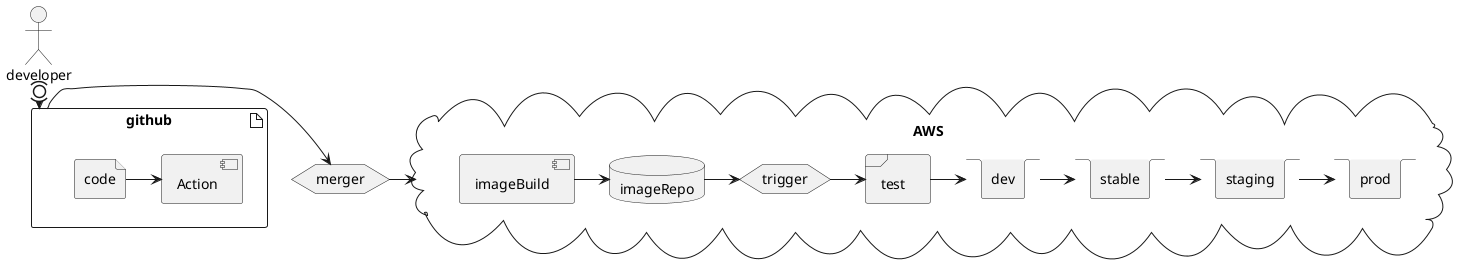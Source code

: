 @startuml
actor developer
artifact github {
  file code
  component Action {
  }
  code -> Action
}

developer -do(0)-> github

hexagon merger {
}


cloud AWS {
	component imageBuild {
	}
	
	database imageRepo {
	}
	hexagon trigger {
	}
	frame test {
	}
        stack dev {
        }
        stack stable {
        }
        stack staging {
        }    
        stack prod {
        }
}

github -> merger
merger -> AWS
imageBuild -> imageRepo
imageRepo -> trigger
trigger -> test
test -> dev
dev -> stable
stable -> staging
staging -> prod
@enduml